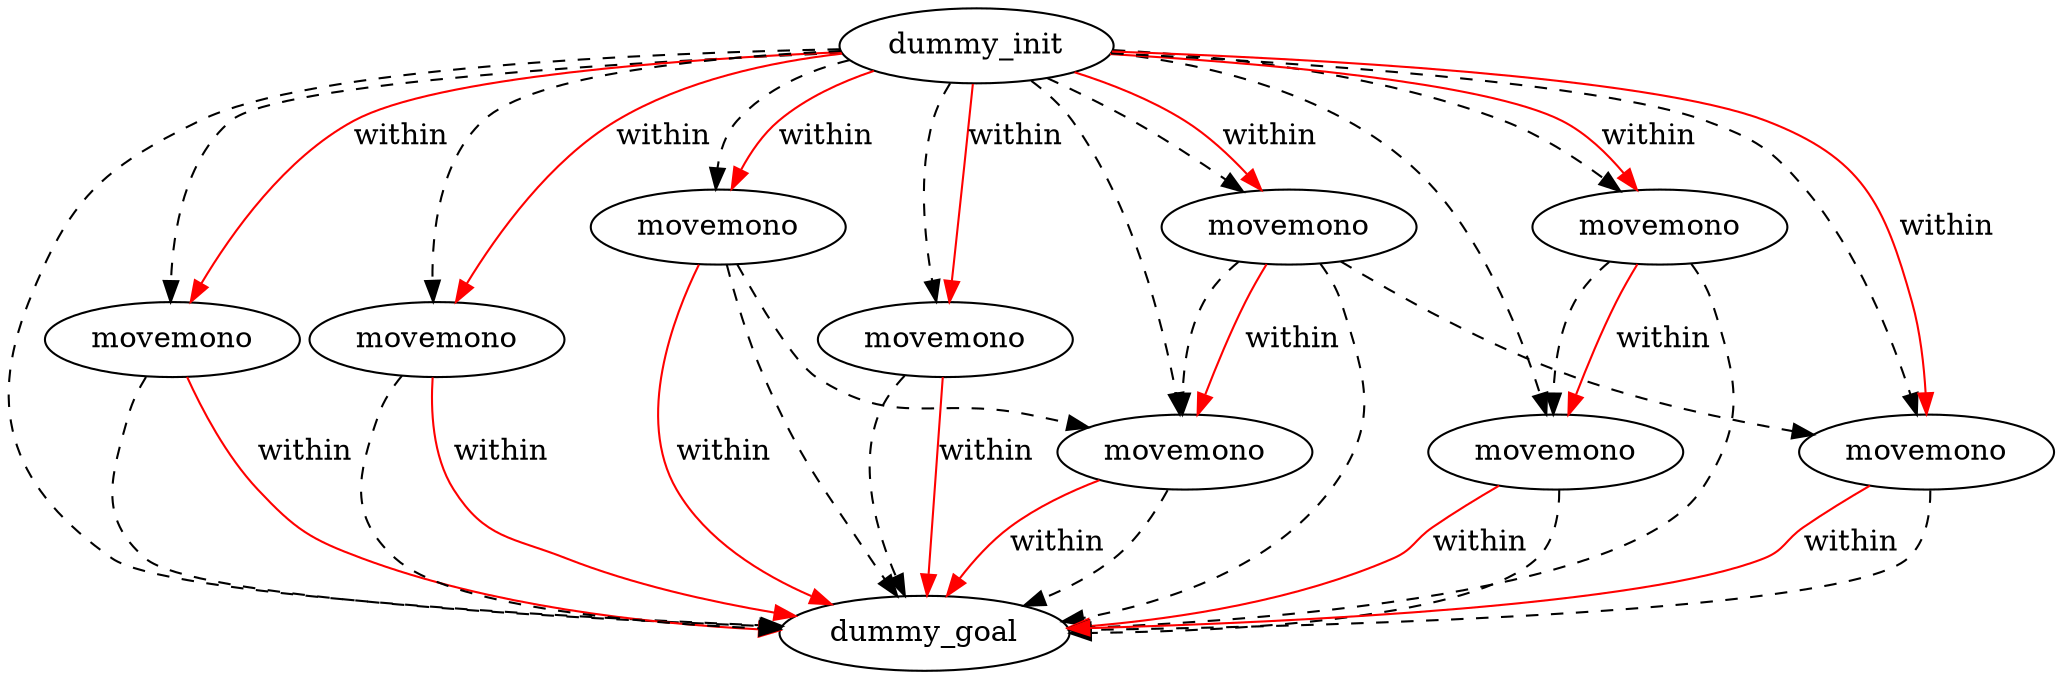 digraph {
	"c7b2845e-7b8e-f100-36b9-4a4fecd5c075" [label=dummy_init]
	"80c41331-be4e-8a42-4696-9ce70da019f8" [label=dummy_goal]
	"8e891c91-f5e1-9f81-cb24-9d611b426ce0" [label=movemono]
	"2a0a3c1a-f8ab-f4f1-fcb0-361228b8e585" [label=movemono]
	"a6524931-4e60-8cd7-6d10-9087a3617563" [label=movemono]
	"bc032a01-8d44-9bf3-754b-97f675f12cfe" [label=movemono]
	"a51b5eed-c982-da29-1be9-86a90de1053e" [label=movemono]
	"1b6edd78-79e2-1428-8bc6-9dd0bcca077e" [label=movemono]
	"11fc1f38-a414-10cd-4e04-3bb31c8c4c6c" [label=movemono]
	"3f83a2bc-660b-6f17-6e5d-9d941f606106" [label=movemono]
	"50e66889-bbd9-d24c-14d3-fb6e58df7b1c" [label=movemono]
	"1b6edd78-79e2-1428-8bc6-9dd0bcca077e" -> "50e66889-bbd9-d24c-14d3-fb6e58df7b1c" [color=black style=dashed]
	"c7b2845e-7b8e-f100-36b9-4a4fecd5c075" -> "a6524931-4e60-8cd7-6d10-9087a3617563" [color=black style=dashed]
	"a6524931-4e60-8cd7-6d10-9087a3617563" -> "80c41331-be4e-8a42-4696-9ce70da019f8" [color=black style=dashed]
	"bc032a01-8d44-9bf3-754b-97f675f12cfe" -> "80c41331-be4e-8a42-4696-9ce70da019f8" [color=black style=dashed]
	"1b6edd78-79e2-1428-8bc6-9dd0bcca077e" -> "80c41331-be4e-8a42-4696-9ce70da019f8" [color=black style=dashed]
	"c7b2845e-7b8e-f100-36b9-4a4fecd5c075" -> "bc032a01-8d44-9bf3-754b-97f675f12cfe" [color=black style=dashed]
	"c7b2845e-7b8e-f100-36b9-4a4fecd5c075" -> "1b6edd78-79e2-1428-8bc6-9dd0bcca077e" [color=black style=dashed]
	"3f83a2bc-660b-6f17-6e5d-9d941f606106" -> "80c41331-be4e-8a42-4696-9ce70da019f8" [color=black style=dashed]
	"c7b2845e-7b8e-f100-36b9-4a4fecd5c075" -> "3f83a2bc-660b-6f17-6e5d-9d941f606106" [color=black style=dashed]
	"1b6edd78-79e2-1428-8bc6-9dd0bcca077e" -> "a51b5eed-c982-da29-1be9-86a90de1053e" [color=black style=dashed]
	"a6524931-4e60-8cd7-6d10-9087a3617563" -> "a51b5eed-c982-da29-1be9-86a90de1053e" [color=black style=dashed]
	"c7b2845e-7b8e-f100-36b9-4a4fecd5c075" -> "11fc1f38-a414-10cd-4e04-3bb31c8c4c6c" [color=black style=dashed]
	"11fc1f38-a414-10cd-4e04-3bb31c8c4c6c" -> "80c41331-be4e-8a42-4696-9ce70da019f8" [color=black style=dashed]
	"3f83a2bc-660b-6f17-6e5d-9d941f606106" -> "11fc1f38-a414-10cd-4e04-3bb31c8c4c6c" [color=black style=dashed]
	"c7b2845e-7b8e-f100-36b9-4a4fecd5c075" -> "80c41331-be4e-8a42-4696-9ce70da019f8" [color=black style=dashed]
	"a51b5eed-c982-da29-1be9-86a90de1053e" -> "80c41331-be4e-8a42-4696-9ce70da019f8" [color=black style=dashed]
	"c7b2845e-7b8e-f100-36b9-4a4fecd5c075" -> "a51b5eed-c982-da29-1be9-86a90de1053e" [color=black style=dashed]
	"50e66889-bbd9-d24c-14d3-fb6e58df7b1c" -> "80c41331-be4e-8a42-4696-9ce70da019f8" [color=black style=dashed]
	"8e891c91-f5e1-9f81-cb24-9d611b426ce0" -> "80c41331-be4e-8a42-4696-9ce70da019f8" [color=black style=dashed]
	"c7b2845e-7b8e-f100-36b9-4a4fecd5c075" -> "50e66889-bbd9-d24c-14d3-fb6e58df7b1c" [color=black style=dashed]
	"c7b2845e-7b8e-f100-36b9-4a4fecd5c075" -> "8e891c91-f5e1-9f81-cb24-9d611b426ce0" [color=black style=dashed]
	"c7b2845e-7b8e-f100-36b9-4a4fecd5c075" -> "2a0a3c1a-f8ab-f4f1-fcb0-361228b8e585" [color=black style=dashed]
	"2a0a3c1a-f8ab-f4f1-fcb0-361228b8e585" -> "80c41331-be4e-8a42-4696-9ce70da019f8" [color=black style=dashed]
	"11fc1f38-a414-10cd-4e04-3bb31c8c4c6c" -> "80c41331-be4e-8a42-4696-9ce70da019f8" [label=within color=red]
	"1b6edd78-79e2-1428-8bc6-9dd0bcca077e" -> "a51b5eed-c982-da29-1be9-86a90de1053e" [label=within color=red]
	"8e891c91-f5e1-9f81-cb24-9d611b426ce0" -> "80c41331-be4e-8a42-4696-9ce70da019f8" [label=within color=red]
	"2a0a3c1a-f8ab-f4f1-fcb0-361228b8e585" -> "80c41331-be4e-8a42-4696-9ce70da019f8" [label=within color=red]
	"c7b2845e-7b8e-f100-36b9-4a4fecd5c075" -> "8e891c91-f5e1-9f81-cb24-9d611b426ce0" [label=within color=red]
	"a51b5eed-c982-da29-1be9-86a90de1053e" -> "80c41331-be4e-8a42-4696-9ce70da019f8" [label=within color=red]
	"c7b2845e-7b8e-f100-36b9-4a4fecd5c075" -> "2a0a3c1a-f8ab-f4f1-fcb0-361228b8e585" [label=within color=red]
	"c7b2845e-7b8e-f100-36b9-4a4fecd5c075" -> "50e66889-bbd9-d24c-14d3-fb6e58df7b1c" [label=within color=red]
	"3f83a2bc-660b-6f17-6e5d-9d941f606106" -> "11fc1f38-a414-10cd-4e04-3bb31c8c4c6c" [label=within color=red]
	"50e66889-bbd9-d24c-14d3-fb6e58df7b1c" -> "80c41331-be4e-8a42-4696-9ce70da019f8" [label=within color=red]
	"bc032a01-8d44-9bf3-754b-97f675f12cfe" -> "80c41331-be4e-8a42-4696-9ce70da019f8" [label=within color=red]
	"c7b2845e-7b8e-f100-36b9-4a4fecd5c075" -> "a6524931-4e60-8cd7-6d10-9087a3617563" [label=within color=red]
	"a6524931-4e60-8cd7-6d10-9087a3617563" -> "80c41331-be4e-8a42-4696-9ce70da019f8" [label=within color=red]
	"c7b2845e-7b8e-f100-36b9-4a4fecd5c075" -> "bc032a01-8d44-9bf3-754b-97f675f12cfe" [label=within color=red]
	"c7b2845e-7b8e-f100-36b9-4a4fecd5c075" -> "1b6edd78-79e2-1428-8bc6-9dd0bcca077e" [label=within color=red]
	"c7b2845e-7b8e-f100-36b9-4a4fecd5c075" -> "3f83a2bc-660b-6f17-6e5d-9d941f606106" [label=within color=red]
}
